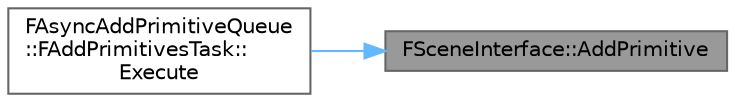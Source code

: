 digraph "FSceneInterface::AddPrimitive"
{
 // INTERACTIVE_SVG=YES
 // LATEX_PDF_SIZE
  bgcolor="transparent";
  edge [fontname=Helvetica,fontsize=10,labelfontname=Helvetica,labelfontsize=10];
  node [fontname=Helvetica,fontsize=10,shape=box,height=0.2,width=0.4];
  rankdir="RL";
  Node1 [id="Node000001",label="FSceneInterface::AddPrimitive",height=0.2,width=0.4,color="gray40", fillcolor="grey60", style="filled", fontcolor="black",tooltip="Adds a new primitive component to the scene."];
  Node1 -> Node2 [id="edge1_Node000001_Node000002",dir="back",color="steelblue1",style="solid",tooltip=" "];
  Node2 [id="Node000002",label="FAsyncAddPrimitiveQueue\l::FAddPrimitivesTask::\lExecute",height=0.2,width=0.4,color="grey40", fillcolor="white", style="filled",URL="$dc/df3/structFAsyncAddPrimitiveQueue_1_1FAddPrimitivesTask.html#a97c1376e752e74f57bac8554762dc6d6",tooltip=" "];
}
